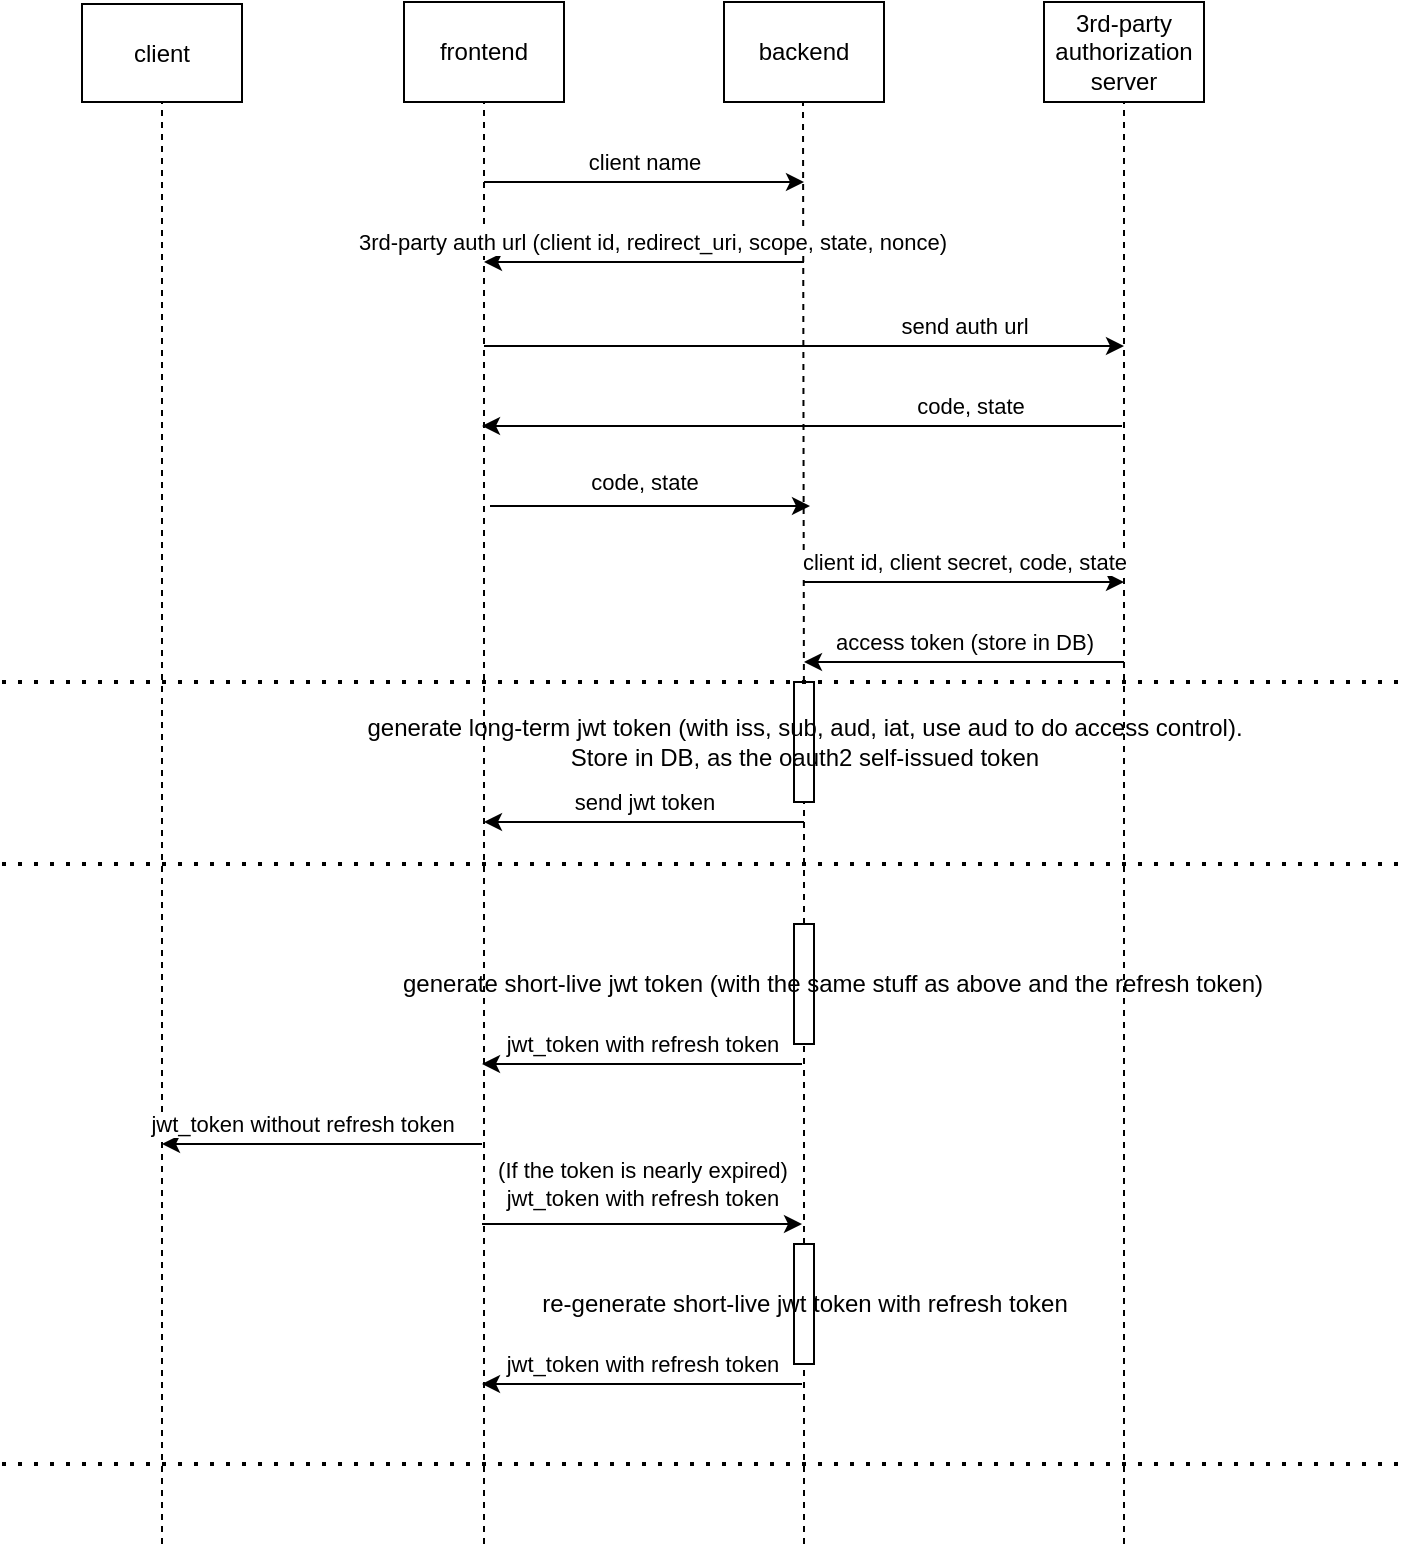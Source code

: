 <mxfile version="13.4.2" type="github">
  <diagram id="kgpKYQtTHZ0yAKxKKP6v" name="Page-1">
    <mxGraphModel dx="2062" dy="1125" grid="1" gridSize="10" guides="1" tooltips="1" connect="1" arrows="1" fold="1" page="1" pageScale="1" pageWidth="850" pageHeight="1100" math="0" shadow="0">
      <root>
        <mxCell id="0" />
        <mxCell id="1" parent="0" />
        <mxCell id="B2NMd1JO01BGfp6RhrxF-2" value="frontend" style="rounded=0;whiteSpace=wrap;html=1;verticalAlign=middle;" parent="1" vertex="1">
          <mxGeometry x="241" y="29" width="80" height="50" as="geometry" />
        </mxCell>
        <mxCell id="B2NMd1JO01BGfp6RhrxF-4" value="&lt;div&gt;backend&lt;/div&gt;" style="rounded=0;whiteSpace=wrap;html=1;verticalAlign=middle;" parent="1" vertex="1">
          <mxGeometry x="401" y="29" width="80" height="50" as="geometry" />
        </mxCell>
        <mxCell id="B2NMd1JO01BGfp6RhrxF-6" value="3rd-party authorization server" style="rounded=0;whiteSpace=wrap;html=1;verticalAlign=middle;" parent="1" vertex="1">
          <mxGeometry x="561" y="29" width="80" height="50" as="geometry" />
        </mxCell>
        <mxCell id="B2NMd1JO01BGfp6RhrxF-12" value="" style="endArrow=none;dashed=1;html=1;entryX=0.5;entryY=1;entryDx=0;entryDy=0;verticalAlign=middle;" parent="1" target="B2NMd1JO01BGfp6RhrxF-2" edge="1">
          <mxGeometry width="50" height="50" relative="1" as="geometry">
            <mxPoint x="281" y="800" as="sourcePoint" />
            <mxPoint x="281" y="140" as="targetPoint" />
            <Array as="points">
              <mxPoint x="281" y="210" />
            </Array>
          </mxGeometry>
        </mxCell>
        <mxCell id="B2NMd1JO01BGfp6RhrxF-13" value="" style="endArrow=none;dashed=1;html=1;entryX=0.5;entryY=1;entryDx=0;entryDy=0;verticalAlign=middle;" parent="1" source="B2NMd1JO01BGfp6RhrxF-32" edge="1">
          <mxGeometry width="50" height="50" relative="1" as="geometry">
            <mxPoint x="440.5" y="389" as="sourcePoint" />
            <mxPoint x="440.5" y="79" as="targetPoint" />
          </mxGeometry>
        </mxCell>
        <mxCell id="B2NMd1JO01BGfp6RhrxF-14" value="" style="endArrow=none;dashed=1;html=1;entryX=0.5;entryY=1;entryDx=0;entryDy=0;verticalAlign=middle;" parent="1" target="B2NMd1JO01BGfp6RhrxF-6" edge="1">
          <mxGeometry width="50" height="50" relative="1" as="geometry">
            <mxPoint x="601" y="800" as="sourcePoint" />
            <mxPoint x="600.5" y="140" as="targetPoint" />
          </mxGeometry>
        </mxCell>
        <mxCell id="B2NMd1JO01BGfp6RhrxF-15" value="" style="endArrow=classic;html=1;verticalAlign=middle;" parent="1" edge="1">
          <mxGeometry width="50" height="50" relative="1" as="geometry">
            <mxPoint x="281" y="119" as="sourcePoint" />
            <mxPoint x="441" y="119" as="targetPoint" />
          </mxGeometry>
        </mxCell>
        <mxCell id="B2NMd1JO01BGfp6RhrxF-16" value="client name" style="edgeLabel;html=1;align=center;verticalAlign=middle;resizable=0;points=[];" parent="B2NMd1JO01BGfp6RhrxF-15" vertex="1" connectable="0">
          <mxGeometry x="0.113" y="3" relative="1" as="geometry">
            <mxPoint x="-9" y="-7" as="offset" />
          </mxGeometry>
        </mxCell>
        <mxCell id="B2NMd1JO01BGfp6RhrxF-17" value="" style="endArrow=classic;html=1;verticalAlign=middle;" parent="1" edge="1">
          <mxGeometry width="50" height="50" relative="1" as="geometry">
            <mxPoint x="441" y="159" as="sourcePoint" />
            <mxPoint x="281" y="159" as="targetPoint" />
          </mxGeometry>
        </mxCell>
        <mxCell id="B2NMd1JO01BGfp6RhrxF-18" value="3rd-party auth url (client id, redirect_uri, scope, state, nonce)" style="edgeLabel;html=1;align=center;verticalAlign=middle;resizable=0;points=[];" parent="B2NMd1JO01BGfp6RhrxF-17" vertex="1" connectable="0">
          <mxGeometry x="-0.138" y="-1" relative="1" as="geometry">
            <mxPoint x="-7" y="-9" as="offset" />
          </mxGeometry>
        </mxCell>
        <mxCell id="B2NMd1JO01BGfp6RhrxF-22" value="" style="endArrow=classic;html=1;verticalAlign=middle;" parent="1" edge="1">
          <mxGeometry width="50" height="50" relative="1" as="geometry">
            <mxPoint x="281" y="201" as="sourcePoint" />
            <mxPoint x="601" y="201" as="targetPoint" />
          </mxGeometry>
        </mxCell>
        <mxCell id="B2NMd1JO01BGfp6RhrxF-23" value="send auth url" style="edgeLabel;html=1;align=center;verticalAlign=middle;resizable=0;points=[];" parent="B2NMd1JO01BGfp6RhrxF-22" vertex="1" connectable="0">
          <mxGeometry x="0.125" y="4" relative="1" as="geometry">
            <mxPoint x="60" y="-6" as="offset" />
          </mxGeometry>
        </mxCell>
        <mxCell id="B2NMd1JO01BGfp6RhrxF-24" value="" style="endArrow=classic;html=1;verticalAlign=middle;" parent="1" edge="1">
          <mxGeometry width="50" height="50" relative="1" as="geometry">
            <mxPoint x="600" y="241" as="sourcePoint" />
            <mxPoint x="280" y="241" as="targetPoint" />
          </mxGeometry>
        </mxCell>
        <mxCell id="B2NMd1JO01BGfp6RhrxF-25" value="code, state" style="edgeLabel;html=1;align=center;verticalAlign=middle;resizable=0;points=[];" parent="B2NMd1JO01BGfp6RhrxF-24" vertex="1" connectable="0">
          <mxGeometry x="-0.406" y="1" relative="1" as="geometry">
            <mxPoint x="19" y="-11" as="offset" />
          </mxGeometry>
        </mxCell>
        <mxCell id="B2NMd1JO01BGfp6RhrxF-28" value="client id, client secret, code, state" style="endArrow=classic;html=1;verticalAlign=middle;" parent="1" edge="1">
          <mxGeometry y="10" width="50" height="50" relative="1" as="geometry">
            <mxPoint x="441" y="319" as="sourcePoint" />
            <mxPoint x="601" y="319" as="targetPoint" />
            <mxPoint as="offset" />
          </mxGeometry>
        </mxCell>
        <mxCell id="B2NMd1JO01BGfp6RhrxF-29" value="" style="endArrow=classic;html=1;verticalAlign=middle;" parent="1" edge="1">
          <mxGeometry width="50" height="50" relative="1" as="geometry">
            <mxPoint x="601" y="359" as="sourcePoint" />
            <mxPoint x="441" y="359" as="targetPoint" />
          </mxGeometry>
        </mxCell>
        <mxCell id="B2NMd1JO01BGfp6RhrxF-30" value="access token (store in DB)" style="edgeLabel;html=1;align=center;verticalAlign=middle;resizable=0;points=[];" parent="B2NMd1JO01BGfp6RhrxF-29" vertex="1" connectable="0">
          <mxGeometry x="-0.138" y="-1" relative="1" as="geometry">
            <mxPoint x="-11" y="-9" as="offset" />
          </mxGeometry>
        </mxCell>
        <mxCell id="B2NMd1JO01BGfp6RhrxF-32" value="" style="rounded=0;whiteSpace=wrap;html=1;verticalAlign=middle;" parent="1" vertex="1">
          <mxGeometry x="436" y="369" width="10" height="60" as="geometry" />
        </mxCell>
        <mxCell id="B2NMd1JO01BGfp6RhrxF-33" value="" style="endArrow=none;dashed=1;html=1;entryX=0.5;entryY=1;entryDx=0;entryDy=0;verticalAlign=middle;" parent="1" target="B2NMd1JO01BGfp6RhrxF-32" edge="1" source="BLgx2zgLjd3X-dh-t19o-4">
          <mxGeometry width="50" height="50" relative="1" as="geometry">
            <mxPoint x="441" y="800" as="sourcePoint" />
            <mxPoint x="440.5" y="99" as="targetPoint" />
          </mxGeometry>
        </mxCell>
        <mxCell id="B2NMd1JO01BGfp6RhrxF-31" value="&lt;div&gt;generate long-term jwt token (with iss, sub, aud, iat, use aud to do access control).&lt;/div&gt;&lt;div&gt;Store in DB, as the oauth2 self-issued token&lt;br&gt;&lt;/div&gt;" style="text;html=1;align=center;verticalAlign=middle;resizable=0;points=[];autosize=1;" parent="1" vertex="1">
          <mxGeometry x="216" y="384" width="450" height="30" as="geometry" />
        </mxCell>
        <mxCell id="B2NMd1JO01BGfp6RhrxF-40" value="" style="endArrow=classic;html=1;verticalAlign=middle;" parent="1" edge="1">
          <mxGeometry width="50" height="50" relative="1" as="geometry">
            <mxPoint x="441" y="439" as="sourcePoint" />
            <mxPoint x="281" y="439" as="targetPoint" />
          </mxGeometry>
        </mxCell>
        <mxCell id="B2NMd1JO01BGfp6RhrxF-41" value="send jwt token" style="edgeLabel;html=1;align=center;verticalAlign=middle;resizable=0;points=[];" parent="B2NMd1JO01BGfp6RhrxF-40" vertex="1" connectable="0">
          <mxGeometry x="-0.525" y="-2" relative="1" as="geometry">
            <mxPoint x="-42" y="-8" as="offset" />
          </mxGeometry>
        </mxCell>
        <mxCell id="B2NMd1JO01BGfp6RhrxF-43" value="" style="endArrow=classic;html=1;verticalAlign=middle;" parent="1" edge="1">
          <mxGeometry width="50" height="50" relative="1" as="geometry">
            <mxPoint x="284" y="281" as="sourcePoint" />
            <mxPoint x="444" y="281" as="targetPoint" />
          </mxGeometry>
        </mxCell>
        <mxCell id="B2NMd1JO01BGfp6RhrxF-44" value="code, state" style="edgeLabel;html=1;align=center;verticalAlign=middle;resizable=0;points=[];" parent="B2NMd1JO01BGfp6RhrxF-43" vertex="1" connectable="0">
          <mxGeometry x="-0.537" y="-2" relative="1" as="geometry">
            <mxPoint x="40" y="-14" as="offset" />
          </mxGeometry>
        </mxCell>
        <mxCell id="BLgx2zgLjd3X-dh-t19o-1" value="client" style="rounded=0;whiteSpace=wrap;html=1;" vertex="1" parent="1">
          <mxGeometry x="80" y="30" width="80" height="49" as="geometry" />
        </mxCell>
        <mxCell id="BLgx2zgLjd3X-dh-t19o-3" value="" style="endArrow=none;dashed=1;html=1;entryX=0.5;entryY=1;entryDx=0;entryDy=0;" edge="1" parent="1" target="BLgx2zgLjd3X-dh-t19o-1">
          <mxGeometry width="50" height="50" relative="1" as="geometry">
            <mxPoint x="120" y="800" as="sourcePoint" />
            <mxPoint x="450" y="540" as="targetPoint" />
          </mxGeometry>
        </mxCell>
        <mxCell id="BLgx2zgLjd3X-dh-t19o-4" value="" style="rounded=0;whiteSpace=wrap;html=1;" vertex="1" parent="1">
          <mxGeometry x="436" y="490" width="10" height="60" as="geometry" />
        </mxCell>
        <mxCell id="BLgx2zgLjd3X-dh-t19o-5" value="" style="endArrow=none;dashed=1;html=1;entryX=0.5;entryY=1;entryDx=0;entryDy=0;verticalAlign=middle;" edge="1" parent="1" source="BLgx2zgLjd3X-dh-t19o-19" target="BLgx2zgLjd3X-dh-t19o-4">
          <mxGeometry width="50" height="50" relative="1" as="geometry">
            <mxPoint x="441" y="800" as="sourcePoint" />
            <mxPoint x="441" y="429" as="targetPoint" />
            <Array as="points" />
          </mxGeometry>
        </mxCell>
        <mxCell id="2" value="generate short-live jwt token (with the same stuff as above and the refresh token)" style="text;html=1;align=center;verticalAlign=middle;resizable=0;points=[];autosize=1;" vertex="1" parent="1">
          <mxGeometry x="235" y="510" width="440" height="20" as="geometry" />
        </mxCell>
        <mxCell id="BLgx2zgLjd3X-dh-t19o-10" value="" style="endArrow=none;dashed=1;html=1;dashPattern=1 3;strokeWidth=2;" edge="1" parent="1">
          <mxGeometry width="50" height="50" relative="1" as="geometry">
            <mxPoint x="40" y="460" as="sourcePoint" />
            <mxPoint x="740" y="460" as="targetPoint" />
          </mxGeometry>
        </mxCell>
        <mxCell id="BLgx2zgLjd3X-dh-t19o-11" value="" style="endArrow=none;dashed=1;html=1;dashPattern=1 3;strokeWidth=2;" edge="1" parent="1">
          <mxGeometry width="50" height="50" relative="1" as="geometry">
            <mxPoint x="40" y="369" as="sourcePoint" />
            <mxPoint x="740" y="369" as="targetPoint" />
          </mxGeometry>
        </mxCell>
        <mxCell id="BLgx2zgLjd3X-dh-t19o-12" value="" style="endArrow=classic;html=1;" edge="1" parent="1">
          <mxGeometry width="50" height="50" relative="1" as="geometry">
            <mxPoint x="280" y="640" as="sourcePoint" />
            <mxPoint x="440" y="640" as="targetPoint" />
          </mxGeometry>
        </mxCell>
        <mxCell id="BLgx2zgLjd3X-dh-t19o-18" value="(If the token is nearly expired)&lt;br&gt;jwt_token with refresh token" style="edgeLabel;html=1;align=center;verticalAlign=middle;resizable=0;points=[];" vertex="1" connectable="0" parent="BLgx2zgLjd3X-dh-t19o-12">
          <mxGeometry x="0.188" y="-1" relative="1" as="geometry">
            <mxPoint x="-15" y="-21" as="offset" />
          </mxGeometry>
        </mxCell>
        <mxCell id="BLgx2zgLjd3X-dh-t19o-13" value="" style="endArrow=classic;html=1;" edge="1" parent="1">
          <mxGeometry width="50" height="50" relative="1" as="geometry">
            <mxPoint x="440" y="720" as="sourcePoint" />
            <mxPoint x="280" y="720" as="targetPoint" />
          </mxGeometry>
        </mxCell>
        <mxCell id="BLgx2zgLjd3X-dh-t19o-22" value="jwt_token with refresh token" style="edgeLabel;html=1;align=center;verticalAlign=middle;resizable=0;points=[];" vertex="1" connectable="0" parent="BLgx2zgLjd3X-dh-t19o-13">
          <mxGeometry x="0.15" y="-3" relative="1" as="geometry">
            <mxPoint x="12" y="-7" as="offset" />
          </mxGeometry>
        </mxCell>
        <mxCell id="BLgx2zgLjd3X-dh-t19o-14" value="" style="endArrow=classic;html=1;" edge="1" parent="1">
          <mxGeometry width="50" height="50" relative="1" as="geometry">
            <mxPoint x="440" y="560" as="sourcePoint" />
            <mxPoint x="280" y="560" as="targetPoint" />
          </mxGeometry>
        </mxCell>
        <mxCell id="BLgx2zgLjd3X-dh-t19o-15" value="jwt_token with refresh token" style="edgeLabel;html=1;align=center;verticalAlign=middle;resizable=0;points=[];" vertex="1" connectable="0" parent="BLgx2zgLjd3X-dh-t19o-14">
          <mxGeometry x="0.15" y="-3" relative="1" as="geometry">
            <mxPoint x="12" y="-7" as="offset" />
          </mxGeometry>
        </mxCell>
        <mxCell id="BLgx2zgLjd3X-dh-t19o-16" value="" style="endArrow=classic;html=1;" edge="1" parent="1">
          <mxGeometry width="50" height="50" relative="1" as="geometry">
            <mxPoint x="280" y="600" as="sourcePoint" />
            <mxPoint x="120" y="600" as="targetPoint" />
          </mxGeometry>
        </mxCell>
        <mxCell id="BLgx2zgLjd3X-dh-t19o-17" value="jwt_token without refresh token" style="edgeLabel;html=1;align=center;verticalAlign=middle;resizable=0;points=[];" vertex="1" connectable="0" parent="BLgx2zgLjd3X-dh-t19o-16">
          <mxGeometry x="0.338" relative="1" as="geometry">
            <mxPoint x="17" y="-10" as="offset" />
          </mxGeometry>
        </mxCell>
        <mxCell id="BLgx2zgLjd3X-dh-t19o-19" value="" style="rounded=0;whiteSpace=wrap;html=1;" vertex="1" parent="1">
          <mxGeometry x="436" y="650" width="10" height="60" as="geometry" />
        </mxCell>
        <mxCell id="BLgx2zgLjd3X-dh-t19o-20" value="" style="endArrow=none;dashed=1;html=1;entryX=0.5;entryY=1;entryDx=0;entryDy=0;verticalAlign=middle;" edge="1" parent="1" target="BLgx2zgLjd3X-dh-t19o-19">
          <mxGeometry width="50" height="50" relative="1" as="geometry">
            <mxPoint x="441" y="800" as="sourcePoint" />
            <mxPoint x="441" y="550" as="targetPoint" />
            <Array as="points" />
          </mxGeometry>
        </mxCell>
        <mxCell id="BLgx2zgLjd3X-dh-t19o-21" value="re-generate short-live jwt token with refresh token" style="text;html=1;align=center;verticalAlign=middle;resizable=0;points=[];autosize=1;" vertex="1" parent="1">
          <mxGeometry x="301" y="670" width="280" height="20" as="geometry" />
        </mxCell>
        <mxCell id="BLgx2zgLjd3X-dh-t19o-24" value="" style="endArrow=none;dashed=1;html=1;dashPattern=1 3;strokeWidth=2;" edge="1" parent="1">
          <mxGeometry width="50" height="50" relative="1" as="geometry">
            <mxPoint x="40" y="760" as="sourcePoint" />
            <mxPoint x="740" y="760" as="targetPoint" />
          </mxGeometry>
        </mxCell>
      </root>
    </mxGraphModel>
  </diagram>
</mxfile>

